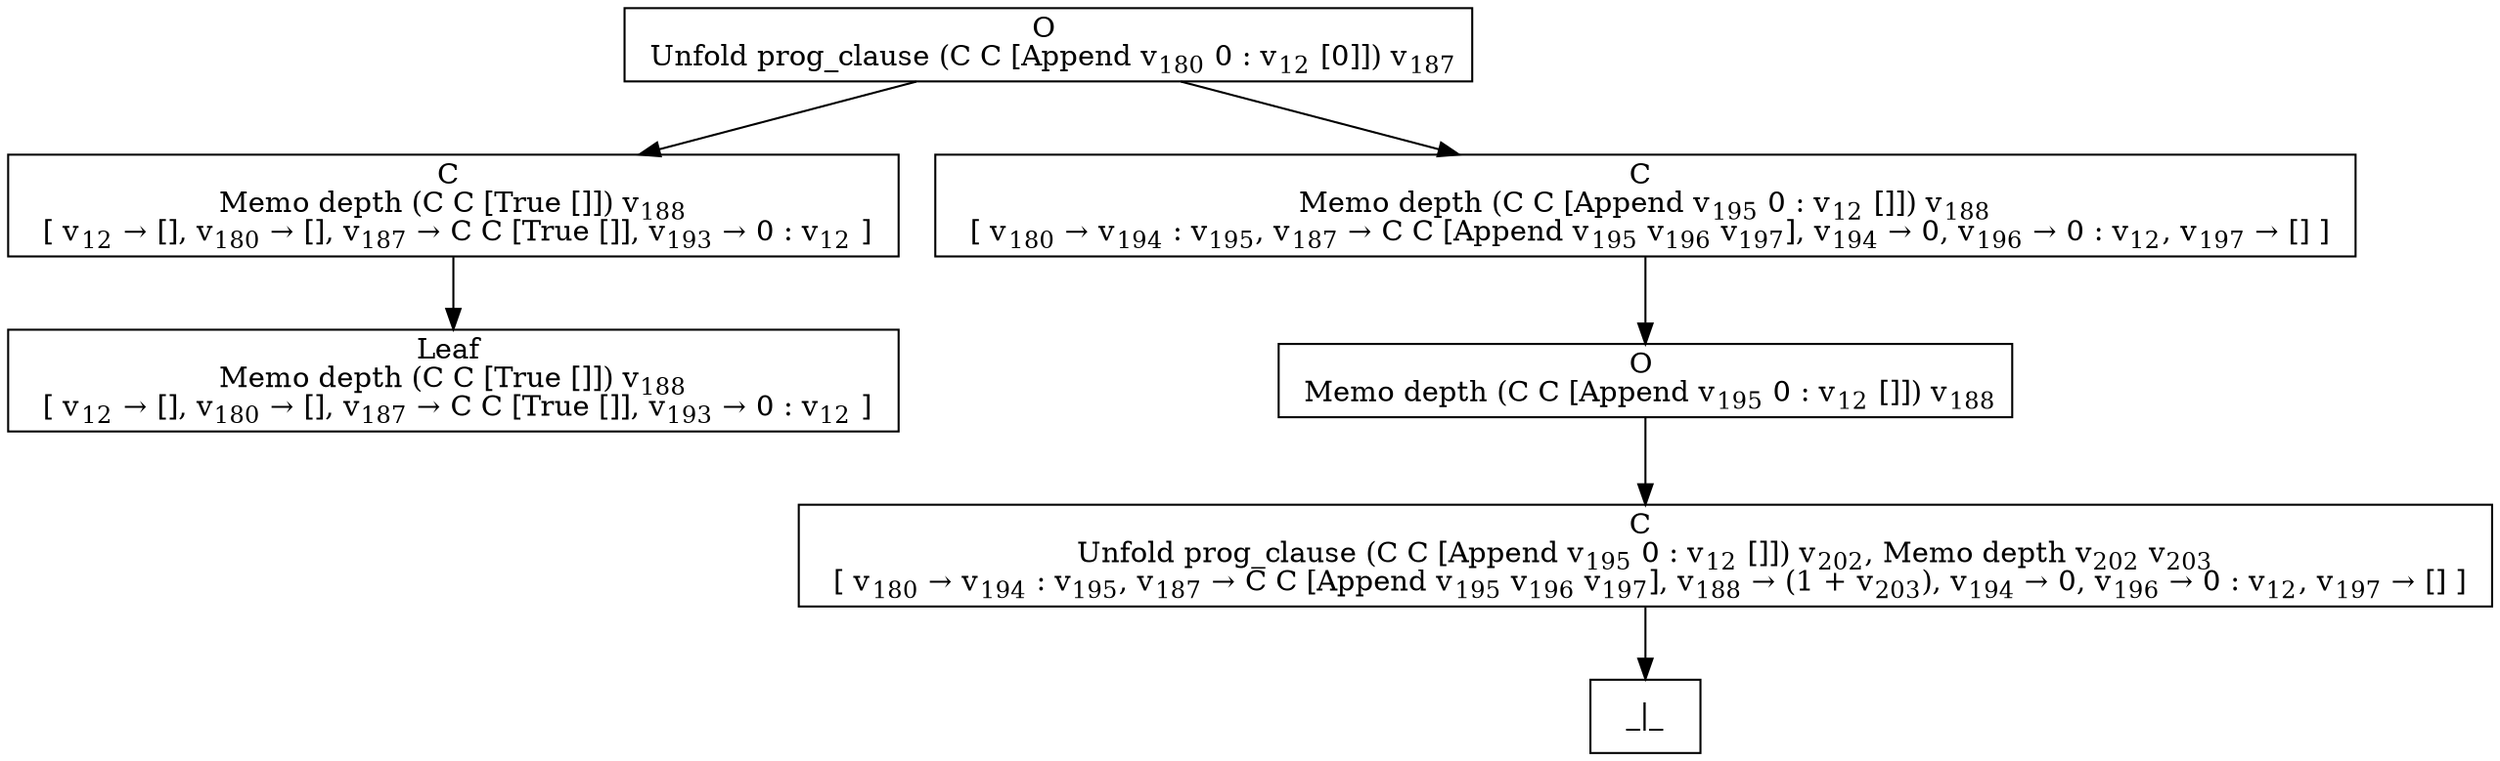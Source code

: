 digraph {
    graph [rankdir=TB
          ,bgcolor=transparent];
    node [shape=box
         ,fillcolor=white
         ,style=filled];
    0 [label=<O <BR/> Unfold prog_clause (C C [Append v<SUB>180</SUB> 0 : v<SUB>12</SUB> [0]]) v<SUB>187</SUB>>];
    1 [label=<C <BR/> Memo depth (C C [True []]) v<SUB>188</SUB> <BR/>  [ v<SUB>12</SUB> &rarr; [], v<SUB>180</SUB> &rarr; [], v<SUB>187</SUB> &rarr; C C [True []], v<SUB>193</SUB> &rarr; 0 : v<SUB>12</SUB> ] >];
    2 [label=<C <BR/> Memo depth (C C [Append v<SUB>195</SUB> 0 : v<SUB>12</SUB> []]) v<SUB>188</SUB> <BR/>  [ v<SUB>180</SUB> &rarr; v<SUB>194</SUB> : v<SUB>195</SUB>, v<SUB>187</SUB> &rarr; C C [Append v<SUB>195</SUB> v<SUB>196</SUB> v<SUB>197</SUB>], v<SUB>194</SUB> &rarr; 0, v<SUB>196</SUB> &rarr; 0 : v<SUB>12</SUB>, v<SUB>197</SUB> &rarr; [] ] >];
    3 [label=<Leaf <BR/> Memo depth (C C [True []]) v<SUB>188</SUB> <BR/>  [ v<SUB>12</SUB> &rarr; [], v<SUB>180</SUB> &rarr; [], v<SUB>187</SUB> &rarr; C C [True []], v<SUB>193</SUB> &rarr; 0 : v<SUB>12</SUB> ] >];
    4 [label=<O <BR/> Memo depth (C C [Append v<SUB>195</SUB> 0 : v<SUB>12</SUB> []]) v<SUB>188</SUB>>];
    5 [label=<C <BR/> Unfold prog_clause (C C [Append v<SUB>195</SUB> 0 : v<SUB>12</SUB> []]) v<SUB>202</SUB>, Memo depth v<SUB>202</SUB> v<SUB>203</SUB> <BR/>  [ v<SUB>180</SUB> &rarr; v<SUB>194</SUB> : v<SUB>195</SUB>, v<SUB>187</SUB> &rarr; C C [Append v<SUB>195</SUB> v<SUB>196</SUB> v<SUB>197</SUB>], v<SUB>188</SUB> &rarr; (1 + v<SUB>203</SUB>), v<SUB>194</SUB> &rarr; 0, v<SUB>196</SUB> &rarr; 0 : v<SUB>12</SUB>, v<SUB>197</SUB> &rarr; [] ] >];
    6 [label=<_|_>];
    0 -> 1 [label=""];
    0 -> 2 [label=""];
    1 -> 3 [label=""];
    2 -> 4 [label=""];
    4 -> 5 [label=""];
    5 -> 6 [label=""];
}
